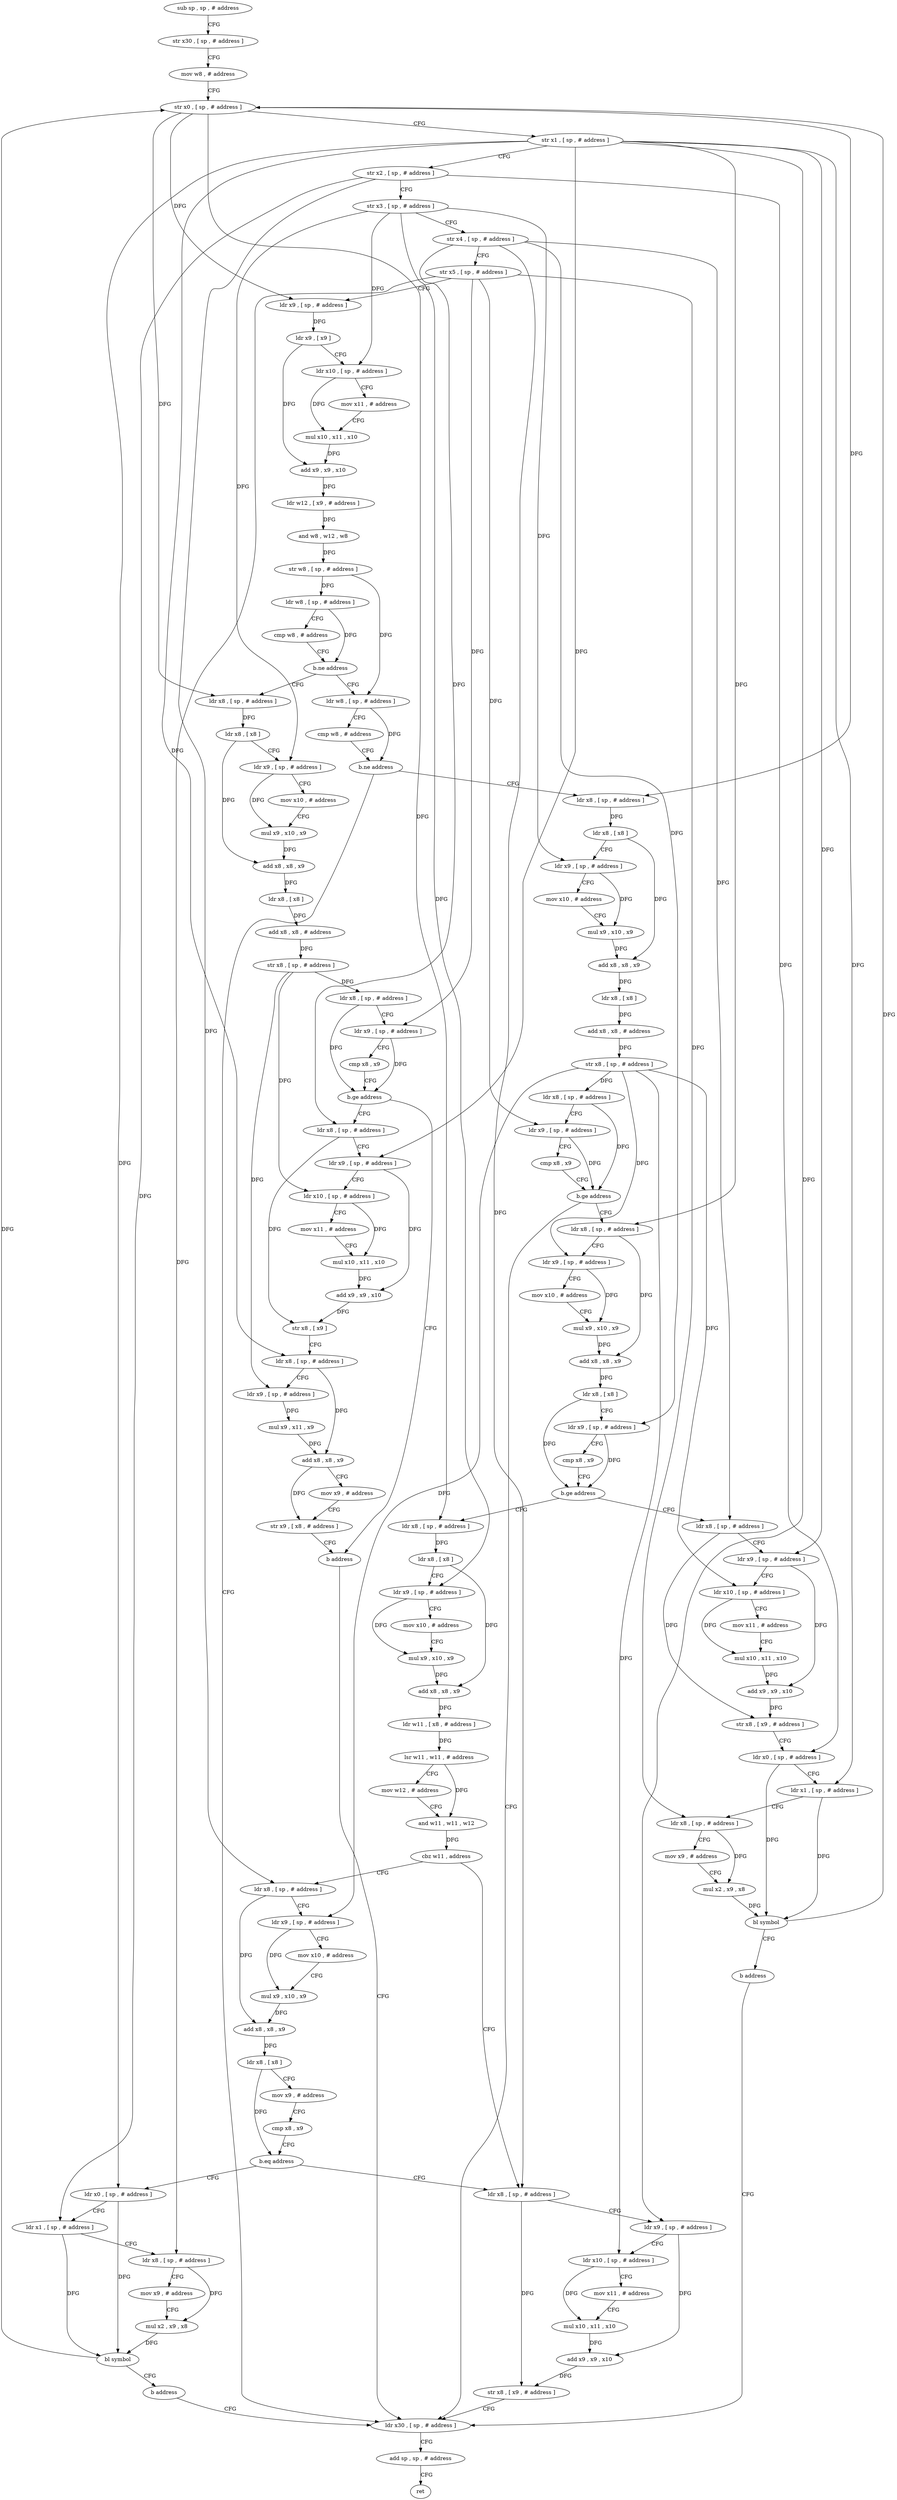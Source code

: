 digraph "func" {
"4327224" [label = "sub sp , sp , # address" ]
"4327228" [label = "str x30 , [ sp , # address ]" ]
"4327232" [label = "mov w8 , # address" ]
"4327236" [label = "str x0 , [ sp , # address ]" ]
"4327240" [label = "str x1 , [ sp , # address ]" ]
"4327244" [label = "str x2 , [ sp , # address ]" ]
"4327248" [label = "str x3 , [ sp , # address ]" ]
"4327252" [label = "str x4 , [ sp , # address ]" ]
"4327256" [label = "str x5 , [ sp , # address ]" ]
"4327260" [label = "ldr x9 , [ sp , # address ]" ]
"4327264" [label = "ldr x9 , [ x9 ]" ]
"4327268" [label = "ldr x10 , [ sp , # address ]" ]
"4327272" [label = "mov x11 , # address" ]
"4327276" [label = "mul x10 , x11 , x10" ]
"4327280" [label = "add x9 , x9 , x10" ]
"4327284" [label = "ldr w12 , [ x9 , # address ]" ]
"4327288" [label = "and w8 , w12 , w8" ]
"4327292" [label = "str w8 , [ sp , # address ]" ]
"4327296" [label = "ldr w8 , [ sp , # address ]" ]
"4327300" [label = "cmp w8 , # address" ]
"4327304" [label = "b.ne address" ]
"4327416" [label = "ldr w8 , [ sp , # address ]" ]
"4327308" [label = "ldr x8 , [ sp , # address ]" ]
"4327420" [label = "cmp w8 , # address" ]
"4327424" [label = "b.ne address" ]
"4327708" [label = "ldr x30 , [ sp , # address ]" ]
"4327428" [label = "ldr x8 , [ sp , # address ]" ]
"4327312" [label = "ldr x8 , [ x8 ]" ]
"4327316" [label = "ldr x9 , [ sp , # address ]" ]
"4327320" [label = "mov x10 , # address" ]
"4327324" [label = "mul x9 , x10 , x9" ]
"4327328" [label = "add x8 , x8 , x9" ]
"4327332" [label = "ldr x8 , [ x8 ]" ]
"4327336" [label = "add x8 , x8 , # address" ]
"4327340" [label = "str x8 , [ sp , # address ]" ]
"4327344" [label = "ldr x8 , [ sp , # address ]" ]
"4327348" [label = "ldr x9 , [ sp , # address ]" ]
"4327352" [label = "cmp x8 , x9" ]
"4327356" [label = "b.ge address" ]
"4327412" [label = "b address" ]
"4327360" [label = "ldr x8 , [ sp , # address ]" ]
"4327712" [label = "add sp , sp , # address" ]
"4327716" [label = "ret" ]
"4327432" [label = "ldr x8 , [ x8 ]" ]
"4327436" [label = "ldr x9 , [ sp , # address ]" ]
"4327440" [label = "mov x10 , # address" ]
"4327444" [label = "mul x9 , x10 , x9" ]
"4327448" [label = "add x8 , x8 , x9" ]
"4327452" [label = "ldr x8 , [ x8 ]" ]
"4327456" [label = "add x8 , x8 , # address" ]
"4327460" [label = "str x8 , [ sp , # address ]" ]
"4327464" [label = "ldr x8 , [ sp , # address ]" ]
"4327468" [label = "ldr x9 , [ sp , # address ]" ]
"4327472" [label = "cmp x8 , x9" ]
"4327476" [label = "b.ge address" ]
"4327480" [label = "ldr x8 , [ sp , # address ]" ]
"4327364" [label = "ldr x9 , [ sp , # address ]" ]
"4327368" [label = "ldr x10 , [ sp , # address ]" ]
"4327372" [label = "mov x11 , # address" ]
"4327376" [label = "mul x10 , x11 , x10" ]
"4327380" [label = "add x9 , x9 , x10" ]
"4327384" [label = "str x8 , [ x9 ]" ]
"4327388" [label = "ldr x8 , [ sp , # address ]" ]
"4327392" [label = "ldr x9 , [ sp , # address ]" ]
"4327396" [label = "mul x9 , x11 , x9" ]
"4327400" [label = "add x8 , x8 , x9" ]
"4327404" [label = "mov x9 , # address" ]
"4327408" [label = "str x9 , [ x8 , # address ]" ]
"4327484" [label = "ldr x9 , [ sp , # address ]" ]
"4327488" [label = "mov x10 , # address" ]
"4327492" [label = "mul x9 , x10 , x9" ]
"4327496" [label = "add x8 , x8 , x9" ]
"4327500" [label = "ldr x8 , [ x8 ]" ]
"4327504" [label = "ldr x9 , [ sp , # address ]" ]
"4327508" [label = "cmp x8 , x9" ]
"4327512" [label = "b.ge address" ]
"4327572" [label = "ldr x8 , [ sp , # address ]" ]
"4327516" [label = "ldr x8 , [ sp , # address ]" ]
"4327576" [label = "ldr x8 , [ x8 ]" ]
"4327580" [label = "ldr x9 , [ sp , # address ]" ]
"4327584" [label = "mov x10 , # address" ]
"4327588" [label = "mul x9 , x10 , x9" ]
"4327592" [label = "add x8 , x8 , x9" ]
"4327596" [label = "ldr w11 , [ x8 , # address ]" ]
"4327600" [label = "lsr w11 , w11 , # address" ]
"4327604" [label = "mov w12 , # address" ]
"4327608" [label = "and w11 , w11 , w12" ]
"4327612" [label = "cbz w11 , address" ]
"4327680" [label = "ldr x8 , [ sp , # address ]" ]
"4327616" [label = "ldr x8 , [ sp , # address ]" ]
"4327520" [label = "ldr x9 , [ sp , # address ]" ]
"4327524" [label = "ldr x10 , [ sp , # address ]" ]
"4327528" [label = "mov x11 , # address" ]
"4327532" [label = "mul x10 , x11 , x10" ]
"4327536" [label = "add x9 , x9 , x10" ]
"4327540" [label = "str x8 , [ x9 , # address ]" ]
"4327544" [label = "ldr x0 , [ sp , # address ]" ]
"4327548" [label = "ldr x1 , [ sp , # address ]" ]
"4327552" [label = "ldr x8 , [ sp , # address ]" ]
"4327556" [label = "mov x9 , # address" ]
"4327560" [label = "mul x2 , x9 , x8" ]
"4327564" [label = "bl symbol" ]
"4327568" [label = "b address" ]
"4327684" [label = "ldr x9 , [ sp , # address ]" ]
"4327688" [label = "ldr x10 , [ sp , # address ]" ]
"4327692" [label = "mov x11 , # address" ]
"4327696" [label = "mul x10 , x11 , x10" ]
"4327700" [label = "add x9 , x9 , x10" ]
"4327704" [label = "str x8 , [ x9 , # address ]" ]
"4327620" [label = "ldr x9 , [ sp , # address ]" ]
"4327624" [label = "mov x10 , # address" ]
"4327628" [label = "mul x9 , x10 , x9" ]
"4327632" [label = "add x8 , x8 , x9" ]
"4327636" [label = "ldr x8 , [ x8 ]" ]
"4327640" [label = "mov x9 , # address" ]
"4327644" [label = "cmp x8 , x9" ]
"4327648" [label = "b.eq address" ]
"4327652" [label = "ldr x0 , [ sp , # address ]" ]
"4327656" [label = "ldr x1 , [ sp , # address ]" ]
"4327660" [label = "ldr x8 , [ sp , # address ]" ]
"4327664" [label = "mov x9 , # address" ]
"4327668" [label = "mul x2 , x9 , x8" ]
"4327672" [label = "bl symbol" ]
"4327676" [label = "b address" ]
"4327224" -> "4327228" [ label = "CFG" ]
"4327228" -> "4327232" [ label = "CFG" ]
"4327232" -> "4327236" [ label = "CFG" ]
"4327236" -> "4327240" [ label = "CFG" ]
"4327236" -> "4327260" [ label = "DFG" ]
"4327236" -> "4327308" [ label = "DFG" ]
"4327236" -> "4327428" [ label = "DFG" ]
"4327236" -> "4327572" [ label = "DFG" ]
"4327240" -> "4327244" [ label = "CFG" ]
"4327240" -> "4327364" [ label = "DFG" ]
"4327240" -> "4327388" [ label = "DFG" ]
"4327240" -> "4327480" [ label = "DFG" ]
"4327240" -> "4327520" [ label = "DFG" ]
"4327240" -> "4327548" [ label = "DFG" ]
"4327240" -> "4327684" [ label = "DFG" ]
"4327240" -> "4327652" [ label = "DFG" ]
"4327244" -> "4327248" [ label = "CFG" ]
"4327244" -> "4327544" [ label = "DFG" ]
"4327244" -> "4327616" [ label = "DFG" ]
"4327244" -> "4327656" [ label = "DFG" ]
"4327248" -> "4327252" [ label = "CFG" ]
"4327248" -> "4327268" [ label = "DFG" ]
"4327248" -> "4327316" [ label = "DFG" ]
"4327248" -> "4327436" [ label = "DFG" ]
"4327248" -> "4327580" [ label = "DFG" ]
"4327252" -> "4327256" [ label = "CFG" ]
"4327252" -> "4327360" [ label = "DFG" ]
"4327252" -> "4327504" [ label = "DFG" ]
"4327252" -> "4327516" [ label = "DFG" ]
"4327252" -> "4327680" [ label = "DFG" ]
"4327256" -> "4327260" [ label = "CFG" ]
"4327256" -> "4327348" [ label = "DFG" ]
"4327256" -> "4327468" [ label = "DFG" ]
"4327256" -> "4327552" [ label = "DFG" ]
"4327256" -> "4327660" [ label = "DFG" ]
"4327260" -> "4327264" [ label = "DFG" ]
"4327264" -> "4327268" [ label = "CFG" ]
"4327264" -> "4327280" [ label = "DFG" ]
"4327268" -> "4327272" [ label = "CFG" ]
"4327268" -> "4327276" [ label = "DFG" ]
"4327272" -> "4327276" [ label = "CFG" ]
"4327276" -> "4327280" [ label = "DFG" ]
"4327280" -> "4327284" [ label = "DFG" ]
"4327284" -> "4327288" [ label = "DFG" ]
"4327288" -> "4327292" [ label = "DFG" ]
"4327292" -> "4327296" [ label = "DFG" ]
"4327292" -> "4327416" [ label = "DFG" ]
"4327296" -> "4327300" [ label = "CFG" ]
"4327296" -> "4327304" [ label = "DFG" ]
"4327300" -> "4327304" [ label = "CFG" ]
"4327304" -> "4327416" [ label = "CFG" ]
"4327304" -> "4327308" [ label = "CFG" ]
"4327416" -> "4327420" [ label = "CFG" ]
"4327416" -> "4327424" [ label = "DFG" ]
"4327308" -> "4327312" [ label = "DFG" ]
"4327420" -> "4327424" [ label = "CFG" ]
"4327424" -> "4327708" [ label = "CFG" ]
"4327424" -> "4327428" [ label = "CFG" ]
"4327708" -> "4327712" [ label = "CFG" ]
"4327428" -> "4327432" [ label = "DFG" ]
"4327312" -> "4327316" [ label = "CFG" ]
"4327312" -> "4327328" [ label = "DFG" ]
"4327316" -> "4327320" [ label = "CFG" ]
"4327316" -> "4327324" [ label = "DFG" ]
"4327320" -> "4327324" [ label = "CFG" ]
"4327324" -> "4327328" [ label = "DFG" ]
"4327328" -> "4327332" [ label = "DFG" ]
"4327332" -> "4327336" [ label = "DFG" ]
"4327336" -> "4327340" [ label = "DFG" ]
"4327340" -> "4327344" [ label = "DFG" ]
"4327340" -> "4327368" [ label = "DFG" ]
"4327340" -> "4327392" [ label = "DFG" ]
"4327344" -> "4327348" [ label = "CFG" ]
"4327344" -> "4327356" [ label = "DFG" ]
"4327348" -> "4327352" [ label = "CFG" ]
"4327348" -> "4327356" [ label = "DFG" ]
"4327352" -> "4327356" [ label = "CFG" ]
"4327356" -> "4327412" [ label = "CFG" ]
"4327356" -> "4327360" [ label = "CFG" ]
"4327412" -> "4327708" [ label = "CFG" ]
"4327360" -> "4327364" [ label = "CFG" ]
"4327360" -> "4327384" [ label = "DFG" ]
"4327712" -> "4327716" [ label = "CFG" ]
"4327432" -> "4327436" [ label = "CFG" ]
"4327432" -> "4327448" [ label = "DFG" ]
"4327436" -> "4327440" [ label = "CFG" ]
"4327436" -> "4327444" [ label = "DFG" ]
"4327440" -> "4327444" [ label = "CFG" ]
"4327444" -> "4327448" [ label = "DFG" ]
"4327448" -> "4327452" [ label = "DFG" ]
"4327452" -> "4327456" [ label = "DFG" ]
"4327456" -> "4327460" [ label = "DFG" ]
"4327460" -> "4327464" [ label = "DFG" ]
"4327460" -> "4327484" [ label = "DFG" ]
"4327460" -> "4327524" [ label = "DFG" ]
"4327460" -> "4327688" [ label = "DFG" ]
"4327460" -> "4327620" [ label = "DFG" ]
"4327464" -> "4327468" [ label = "CFG" ]
"4327464" -> "4327476" [ label = "DFG" ]
"4327468" -> "4327472" [ label = "CFG" ]
"4327468" -> "4327476" [ label = "DFG" ]
"4327472" -> "4327476" [ label = "CFG" ]
"4327476" -> "4327708" [ label = "CFG" ]
"4327476" -> "4327480" [ label = "CFG" ]
"4327480" -> "4327484" [ label = "CFG" ]
"4327480" -> "4327496" [ label = "DFG" ]
"4327364" -> "4327368" [ label = "CFG" ]
"4327364" -> "4327380" [ label = "DFG" ]
"4327368" -> "4327372" [ label = "CFG" ]
"4327368" -> "4327376" [ label = "DFG" ]
"4327372" -> "4327376" [ label = "CFG" ]
"4327376" -> "4327380" [ label = "DFG" ]
"4327380" -> "4327384" [ label = "DFG" ]
"4327384" -> "4327388" [ label = "CFG" ]
"4327388" -> "4327392" [ label = "CFG" ]
"4327388" -> "4327400" [ label = "DFG" ]
"4327392" -> "4327396" [ label = "DFG" ]
"4327396" -> "4327400" [ label = "DFG" ]
"4327400" -> "4327404" [ label = "CFG" ]
"4327400" -> "4327408" [ label = "DFG" ]
"4327404" -> "4327408" [ label = "CFG" ]
"4327408" -> "4327412" [ label = "CFG" ]
"4327484" -> "4327488" [ label = "CFG" ]
"4327484" -> "4327492" [ label = "DFG" ]
"4327488" -> "4327492" [ label = "CFG" ]
"4327492" -> "4327496" [ label = "DFG" ]
"4327496" -> "4327500" [ label = "DFG" ]
"4327500" -> "4327504" [ label = "CFG" ]
"4327500" -> "4327512" [ label = "DFG" ]
"4327504" -> "4327508" [ label = "CFG" ]
"4327504" -> "4327512" [ label = "DFG" ]
"4327508" -> "4327512" [ label = "CFG" ]
"4327512" -> "4327572" [ label = "CFG" ]
"4327512" -> "4327516" [ label = "CFG" ]
"4327572" -> "4327576" [ label = "DFG" ]
"4327516" -> "4327520" [ label = "CFG" ]
"4327516" -> "4327540" [ label = "DFG" ]
"4327576" -> "4327580" [ label = "CFG" ]
"4327576" -> "4327592" [ label = "DFG" ]
"4327580" -> "4327584" [ label = "CFG" ]
"4327580" -> "4327588" [ label = "DFG" ]
"4327584" -> "4327588" [ label = "CFG" ]
"4327588" -> "4327592" [ label = "DFG" ]
"4327592" -> "4327596" [ label = "DFG" ]
"4327596" -> "4327600" [ label = "DFG" ]
"4327600" -> "4327604" [ label = "CFG" ]
"4327600" -> "4327608" [ label = "DFG" ]
"4327604" -> "4327608" [ label = "CFG" ]
"4327608" -> "4327612" [ label = "DFG" ]
"4327612" -> "4327680" [ label = "CFG" ]
"4327612" -> "4327616" [ label = "CFG" ]
"4327680" -> "4327684" [ label = "CFG" ]
"4327680" -> "4327704" [ label = "DFG" ]
"4327616" -> "4327620" [ label = "CFG" ]
"4327616" -> "4327632" [ label = "DFG" ]
"4327520" -> "4327524" [ label = "CFG" ]
"4327520" -> "4327536" [ label = "DFG" ]
"4327524" -> "4327528" [ label = "CFG" ]
"4327524" -> "4327532" [ label = "DFG" ]
"4327528" -> "4327532" [ label = "CFG" ]
"4327532" -> "4327536" [ label = "DFG" ]
"4327536" -> "4327540" [ label = "DFG" ]
"4327540" -> "4327544" [ label = "CFG" ]
"4327544" -> "4327548" [ label = "CFG" ]
"4327544" -> "4327564" [ label = "DFG" ]
"4327548" -> "4327552" [ label = "CFG" ]
"4327548" -> "4327564" [ label = "DFG" ]
"4327552" -> "4327556" [ label = "CFG" ]
"4327552" -> "4327560" [ label = "DFG" ]
"4327556" -> "4327560" [ label = "CFG" ]
"4327560" -> "4327564" [ label = "DFG" ]
"4327564" -> "4327568" [ label = "CFG" ]
"4327564" -> "4327236" [ label = "DFG" ]
"4327568" -> "4327708" [ label = "CFG" ]
"4327684" -> "4327688" [ label = "CFG" ]
"4327684" -> "4327700" [ label = "DFG" ]
"4327688" -> "4327692" [ label = "CFG" ]
"4327688" -> "4327696" [ label = "DFG" ]
"4327692" -> "4327696" [ label = "CFG" ]
"4327696" -> "4327700" [ label = "DFG" ]
"4327700" -> "4327704" [ label = "DFG" ]
"4327704" -> "4327708" [ label = "CFG" ]
"4327620" -> "4327624" [ label = "CFG" ]
"4327620" -> "4327628" [ label = "DFG" ]
"4327624" -> "4327628" [ label = "CFG" ]
"4327628" -> "4327632" [ label = "DFG" ]
"4327632" -> "4327636" [ label = "DFG" ]
"4327636" -> "4327640" [ label = "CFG" ]
"4327636" -> "4327648" [ label = "DFG" ]
"4327640" -> "4327644" [ label = "CFG" ]
"4327644" -> "4327648" [ label = "CFG" ]
"4327648" -> "4327680" [ label = "CFG" ]
"4327648" -> "4327652" [ label = "CFG" ]
"4327652" -> "4327656" [ label = "CFG" ]
"4327652" -> "4327672" [ label = "DFG" ]
"4327656" -> "4327660" [ label = "CFG" ]
"4327656" -> "4327672" [ label = "DFG" ]
"4327660" -> "4327664" [ label = "CFG" ]
"4327660" -> "4327668" [ label = "DFG" ]
"4327664" -> "4327668" [ label = "CFG" ]
"4327668" -> "4327672" [ label = "DFG" ]
"4327672" -> "4327676" [ label = "CFG" ]
"4327672" -> "4327236" [ label = "DFG" ]
"4327676" -> "4327708" [ label = "CFG" ]
}

